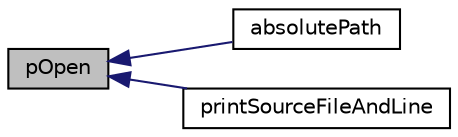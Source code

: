 digraph "pOpen"
{
  bgcolor="transparent";
  edge [fontname="Helvetica",fontsize="10",labelfontname="Helvetica",labelfontsize="10"];
  node [fontname="Helvetica",fontsize="10",shape=record];
  rankdir="LR";
  Node1 [label="pOpen",height=0.2,width=0.4,color="black", fillcolor="grey75", style="filled", fontcolor="black"];
  Node1 -> Node2 [dir="back",color="midnightblue",fontsize="10",style="solid",fontname="Helvetica"];
  Node2 [label="absolutePath",height=0.2,width=0.4,color="black",URL="$a10675.html#a06249b44b010ebeae540405e42c5a13f"];
  Node1 -> Node3 [dir="back",color="midnightblue",fontsize="10",style="solid",fontname="Helvetica"];
  Node3 [label="printSourceFileAndLine",height=0.2,width=0.4,color="black",URL="$a10675.html#acef53166bf4ca64567faafac3eaa8e04"];
}
